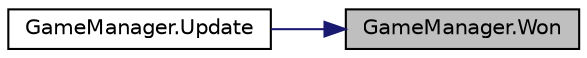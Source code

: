 digraph "GameManager.Won"
{
 // LATEX_PDF_SIZE
  edge [fontname="Helvetica",fontsize="10",labelfontname="Helvetica",labelfontsize="10"];
  node [fontname="Helvetica",fontsize="10",shape=record];
  rankdir="RL";
  Node1 [label="GameManager.Won",height=0.2,width=0.4,color="black", fillcolor="grey75", style="filled", fontcolor="black",tooltip="Функция окончания игры при выйгрыше"];
  Node1 -> Node2 [dir="back",color="midnightblue",fontsize="10",style="solid"];
  Node2 [label="GameManager.Update",height=0.2,width=0.4,color="black", fillcolor="white", style="filled",URL="$class_game_manager.html#a44c79b205dec16bfe650e21259860c5b",tooltip="Функция проверки на окончание игры"];
}
